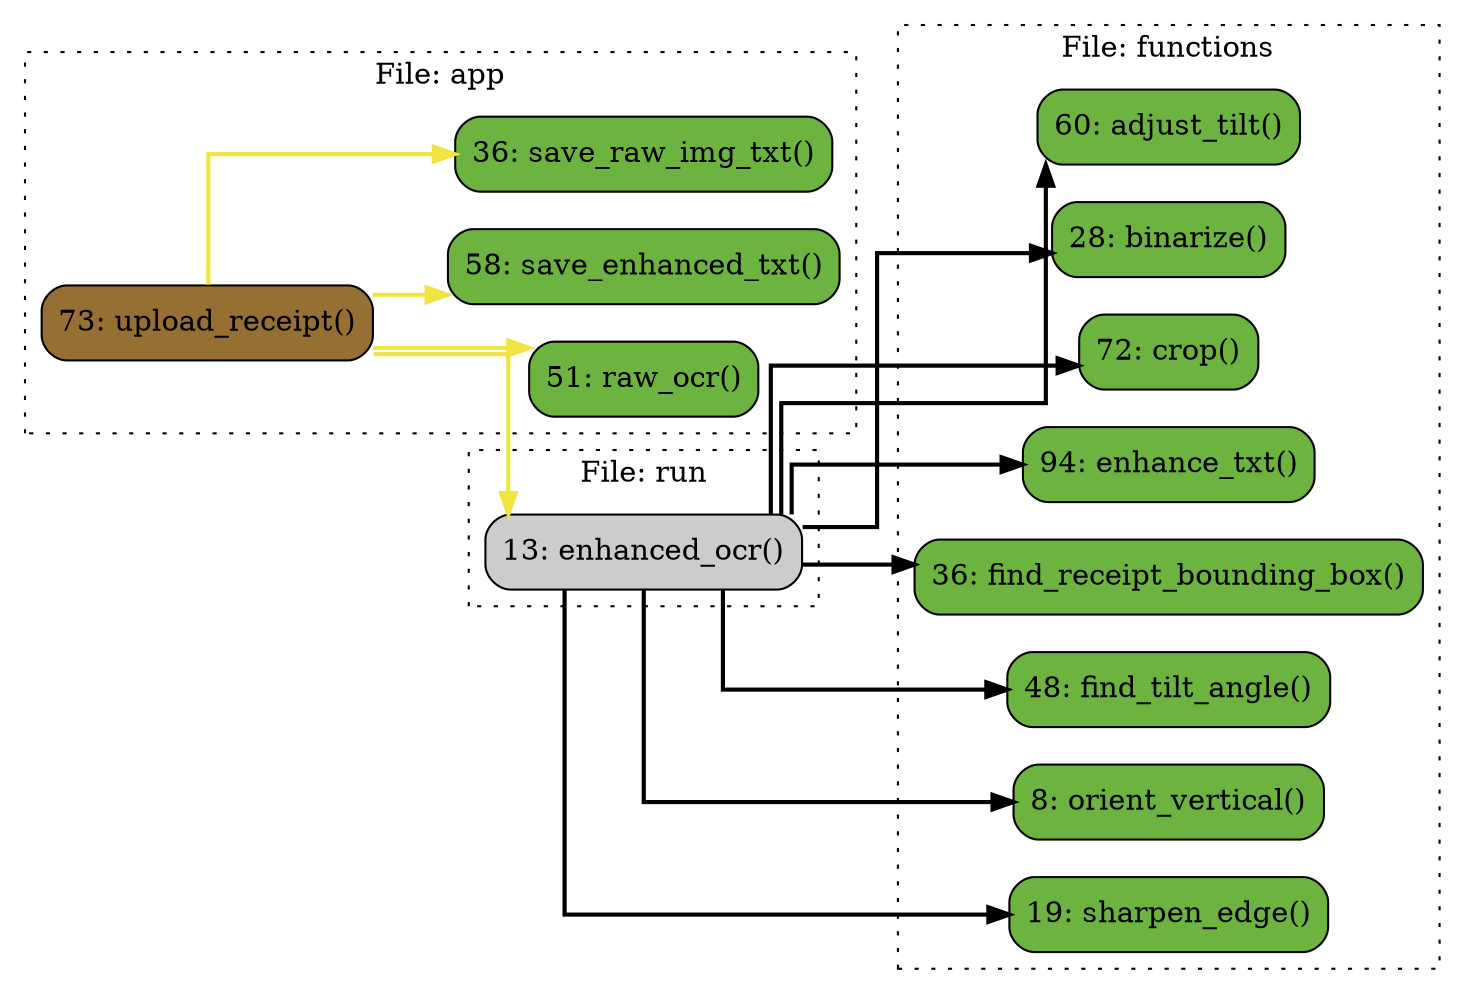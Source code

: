digraph G {
concentrate=true;
splines="ortho";
rankdir="LR";
node_be19ec44 [label="51: raw_ocr()" name="app::raw_ocr" shape="rect" style="rounded,filled" fillcolor="#6db33f" ];
node_edc007e9 [label="58: save_enhanced_txt()" name="app::save_enhanced_txt" shape="rect" style="rounded,filled" fillcolor="#6db33f" ];
node_d66c2be0 [label="36: save_raw_img_txt()" name="app::save_raw_img_txt" shape="rect" style="rounded,filled" fillcolor="#6db33f" ];
node_4b86ac6c [label="73: upload_receipt()" name="app::upload_receipt" shape="rect" style="rounded,filled" fillcolor="#966F33" ];
node_2ad2a695 [label="60: adjust_tilt()" name="functions::adjust_tilt" shape="rect" style="rounded,filled" fillcolor="#6db33f" ];
node_5a735863 [label="28: binarize()" name="functions::binarize" shape="rect" style="rounded,filled" fillcolor="#6db33f" ];
node_ad210f36 [label="72: crop()" name="functions::crop" shape="rect" style="rounded,filled" fillcolor="#6db33f" ];
node_0d3759dd [label="94: enhance_txt()" name="functions::enhance_txt" shape="rect" style="rounded,filled" fillcolor="#6db33f" ];
node_091d6fb3 [label="36: find_receipt_bounding_box()" name="functions::find_receipt_bounding_box" shape="rect" style="rounded,filled" fillcolor="#6db33f" ];
node_7bc3038e [label="48: find_tilt_angle()" name="functions::find_tilt_angle" shape="rect" style="rounded,filled" fillcolor="#6db33f" ];
node_3fd64c9e [label="8: orient_vertical()" name="functions::orient_vertical" shape="rect" style="rounded,filled" fillcolor="#6db33f" ];
node_f45d0f7a [label="19: sharpen_edge()" name="functions::sharpen_edge" shape="rect" style="rounded,filled" fillcolor="#6db33f" ];
node_545ea370 [label="13: enhanced_ocr()" name="run::enhanced_ocr" shape="rect" style="rounded,filled" fillcolor="#cccccc" ];
node_4b86ac6c -> node_be19ec44 [color="#F0E442" penwidth="2"];
node_4b86ac6c -> node_edc007e9 [color="#F0E442" penwidth="2"];
node_4b86ac6c -> node_d66c2be0 [color="#F0E442" penwidth="2"];
node_4b86ac6c -> node_545ea370 [color="#F0E442" penwidth="2"];
node_545ea370 -> node_2ad2a695 [color="#000000" penwidth="2"];
node_545ea370 -> node_5a735863 [color="#000000" penwidth="2"];
node_545ea370 -> node_ad210f36 [color="#000000" penwidth="2"];
node_545ea370 -> node_0d3759dd [color="#000000" penwidth="2"];
node_545ea370 -> node_091d6fb3 [color="#000000" penwidth="2"];
node_545ea370 -> node_7bc3038e [color="#000000" penwidth="2"];
node_545ea370 -> node_3fd64c9e [color="#000000" penwidth="2"];
node_545ea370 -> node_f45d0f7a [color="#000000" penwidth="2"];
subgraph cluster_c779b229 {
    node_d66c2be0 node_be19ec44 node_edc007e9 node_4b86ac6c;
    label="File: app";
    name="app";
    style="filled";
    graph[style=dotted];
};
subgraph cluster_3b5d1184 {
    node_3fd64c9e node_f45d0f7a node_5a735863 node_091d6fb3 node_7bc3038e node_2ad2a695 node_ad210f36 node_0d3759dd;
    label="File: functions";
    name="functions";
    style="filled";
    graph[style=dotted];
};
subgraph cluster_f2e55049 {
    node_545ea370;
    label="File: run";
    name="run";
    style="filled";
    graph[style=dotted];
};
}
